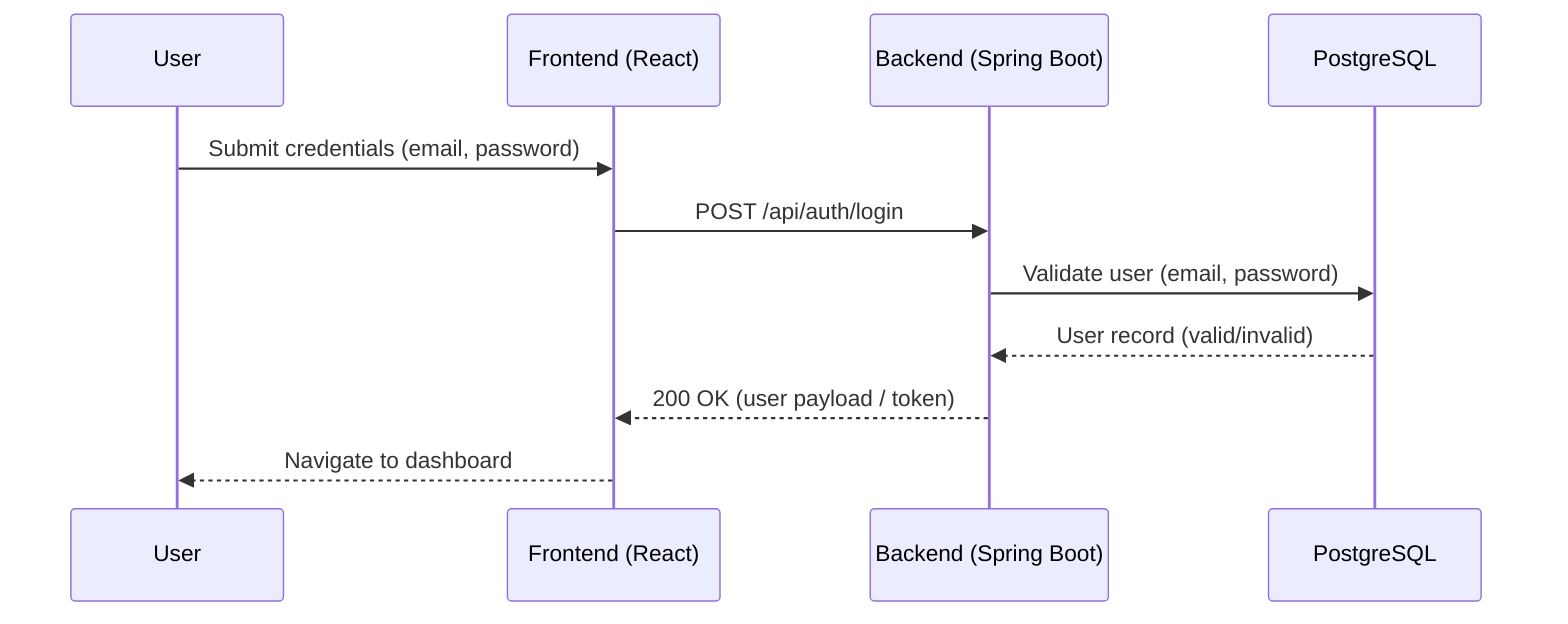 sequenceDiagram
  participant U as User
  participant FE as Frontend (React)
  participant BE as Backend (Spring Boot)
  participant DB as PostgreSQL

  U->>FE: Submit credentials (email, password)
  FE->>BE: POST /api/auth/login
  BE->>DB: Validate user (email, password)
  DB-->>BE: User record (valid/invalid)
  BE-->>FE: 200 OK (user payload / token)
  FE-->>U: Navigate to dashboard